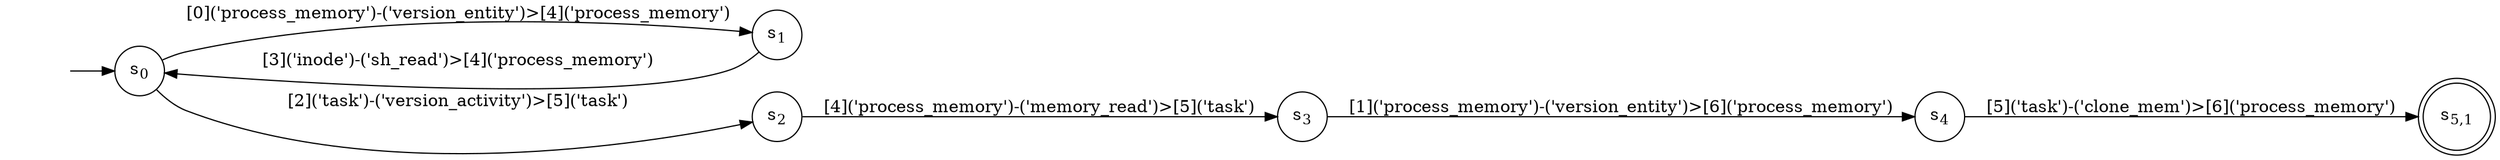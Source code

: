 digraph DFA {
    rankdir = LR;
    I [style = invis];
    I -> S0;
    S0 [label = <s<sub>0</sub>>, shape = circle];
    S1 [label = <s<sub>1</sub>>, shape = circle];
    S1 -> S0 [label = "[3]('inode')-('sh_read')>[4]('process_memory')"];
    S0 -> S1 [label = "[0]('process_memory')-('version_entity')>[4]('process_memory')"];
    S2 [label = <s<sub>2</sub>>, shape = circle];
    S3 [label = <s<sub>3</sub>>, shape = circle];
    S4 [label = <s<sub>4</sub>>, shape = circle];
    S5 [label = <s<sub>5,1</sub>>, shape = circle, peripheries = 2];
    S4 -> S5 [label = "[5]('task')-('clone_mem')>[6]('process_memory')"];
    S3 -> S4 [label = "[1]('process_memory')-('version_entity')>[6]('process_memory')"];
    S2 -> S3 [label = "[4]('process_memory')-('memory_read')>[5]('task')"];
    S0 -> S2 [label = "[2]('task')-('version_activity')>[5]('task')"];
}
